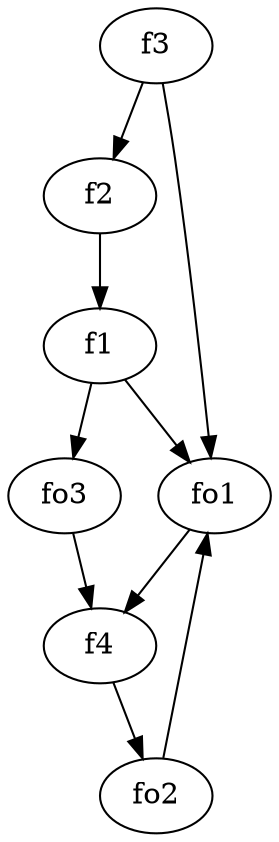 strict digraph  {
f1;
f2;
f3;
f4;
fo1;
fo2;
fo3;
f1 -> fo3  [weight=2];
f1 -> fo1  [weight=2];
f2 -> f1  [weight=2];
f3 -> fo1  [weight=2];
f3 -> f2  [weight=2];
f4 -> fo2  [weight=2];
fo1 -> f4  [weight=2];
fo2 -> fo1  [weight=2];
fo3 -> f4  [weight=2];
}
